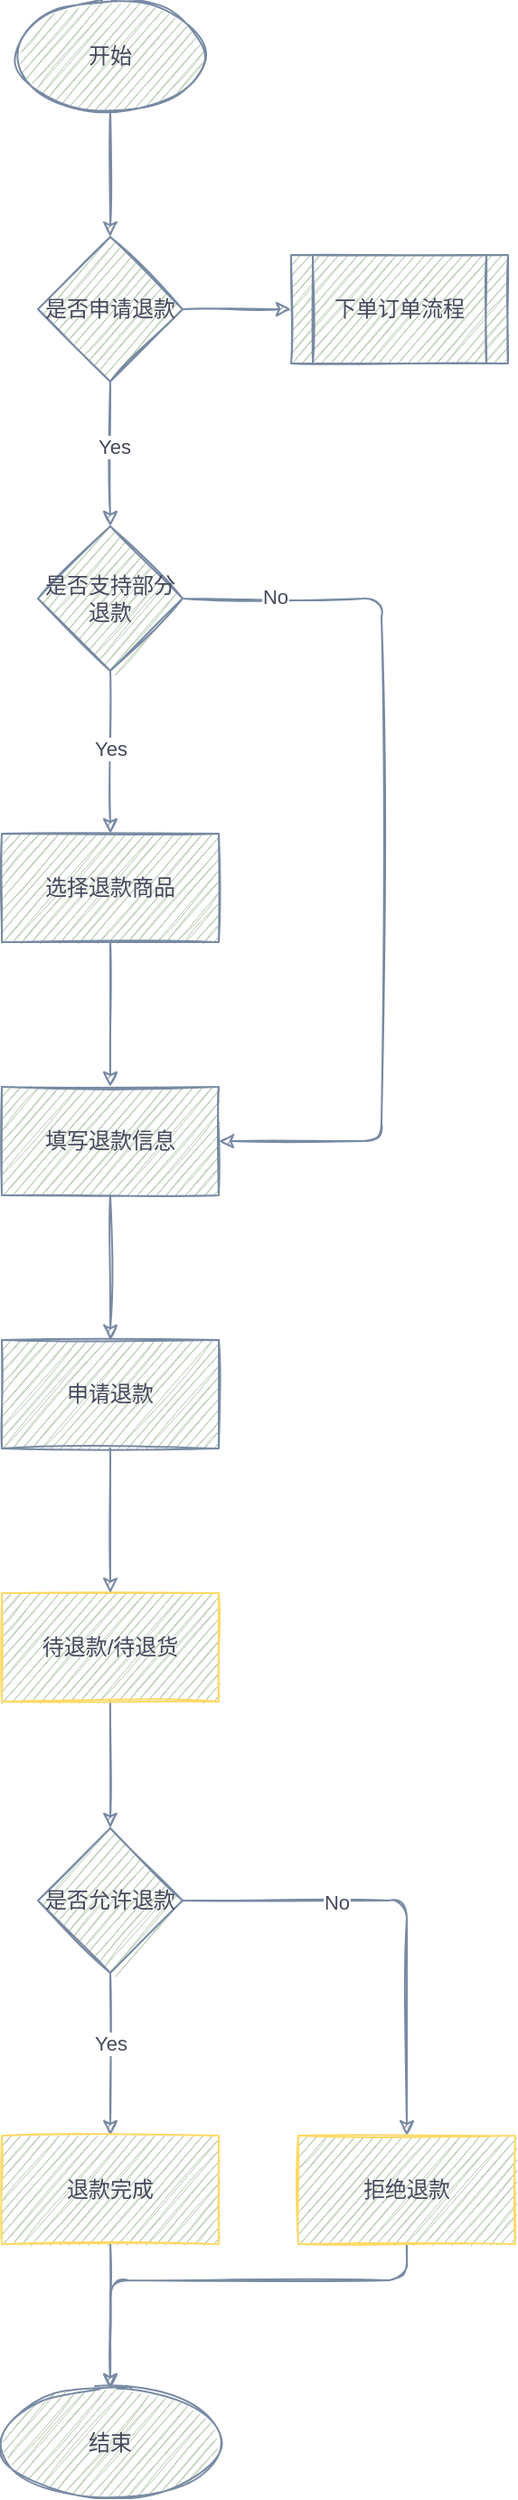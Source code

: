 <mxfile version="14.9.5" type="github">
  <diagram id="C5RBs43oDa-KdzZeNtuy" name="Page-1">
    <mxGraphModel dx="1006" dy="714" grid="1" gridSize="10" guides="1" tooltips="1" connect="1" arrows="1" fold="1" page="1" pageScale="1" pageWidth="827" pageHeight="1169" math="0" shadow="0">
      <root>
        <mxCell id="WIyWlLk6GJQsqaUBKTNV-0" />
        <mxCell id="WIyWlLk6GJQsqaUBKTNV-1" parent="WIyWlLk6GJQsqaUBKTNV-0" />
        <mxCell id="WgBCIIHCm31Wz0QGrdEG-2" value="" style="edgeStyle=orthogonalEdgeStyle;sketch=1;orthogonalLoop=1;jettySize=auto;html=1;rounded=1;strokeColor=#788AA3;" edge="1" parent="WIyWlLk6GJQsqaUBKTNV-1" source="WgBCIIHCm31Wz0QGrdEG-0" target="WgBCIIHCm31Wz0QGrdEG-1">
          <mxGeometry relative="1" as="geometry" />
        </mxCell>
        <mxCell id="WgBCIIHCm31Wz0QGrdEG-0" value="开始" style="strokeWidth=1;html=1;shape=mxgraph.flowchart.start_1;whiteSpace=wrap;sketch=1;fillColor=#B2C9AB;strokeColor=#788AA3;fontColor=#46495D;" vertex="1" parent="WIyWlLk6GJQsqaUBKTNV-1">
          <mxGeometry x="200" y="40" width="100" height="60" as="geometry" />
        </mxCell>
        <mxCell id="WgBCIIHCm31Wz0QGrdEG-6" value="" style="edgeStyle=orthogonalEdgeStyle;rounded=1;sketch=1;orthogonalLoop=1;jettySize=auto;html=1;fontColor=#46495D;strokeColor=#788AA3;" edge="1" parent="WIyWlLk6GJQsqaUBKTNV-1" source="WgBCIIHCm31Wz0QGrdEG-1" target="WgBCIIHCm31Wz0QGrdEG-5">
          <mxGeometry relative="1" as="geometry" />
        </mxCell>
        <mxCell id="WgBCIIHCm31Wz0QGrdEG-9" value="Yes" style="edgeLabel;html=1;align=center;verticalAlign=middle;resizable=0;points=[];fontColor=#46495D;" vertex="1" connectable="0" parent="WgBCIIHCm31Wz0QGrdEG-6">
          <mxGeometry x="-0.1" y="2" relative="1" as="geometry">
            <mxPoint as="offset" />
          </mxGeometry>
        </mxCell>
        <mxCell id="WgBCIIHCm31Wz0QGrdEG-12" value="" style="edgeStyle=orthogonalEdgeStyle;rounded=1;sketch=1;orthogonalLoop=1;jettySize=auto;html=1;fontColor=#46495D;strokeColor=#788AA3;" edge="1" parent="WIyWlLk6GJQsqaUBKTNV-1" source="WgBCIIHCm31Wz0QGrdEG-1" target="WgBCIIHCm31Wz0QGrdEG-11">
          <mxGeometry relative="1" as="geometry" />
        </mxCell>
        <mxCell id="WgBCIIHCm31Wz0QGrdEG-1" value="是否申请退款" style="rhombus;whiteSpace=wrap;html=1;strokeColor=#788AA3;strokeWidth=1;fillColor=#B2C9AB;sketch=1;fontColor=#46495D;" vertex="1" parent="WIyWlLk6GJQsqaUBKTNV-1">
          <mxGeometry x="210" y="170" width="80" height="80" as="geometry" />
        </mxCell>
        <mxCell id="WgBCIIHCm31Wz0QGrdEG-8" value="" style="edgeStyle=orthogonalEdgeStyle;rounded=1;sketch=1;orthogonalLoop=1;jettySize=auto;html=1;fontColor=#46495D;strokeColor=#788AA3;" edge="1" parent="WIyWlLk6GJQsqaUBKTNV-1" source="WgBCIIHCm31Wz0QGrdEG-5" target="WgBCIIHCm31Wz0QGrdEG-7">
          <mxGeometry relative="1" as="geometry" />
        </mxCell>
        <mxCell id="WgBCIIHCm31Wz0QGrdEG-10" value="Yes" style="edgeLabel;html=1;align=center;verticalAlign=middle;resizable=0;points=[];fontColor=#46495D;" vertex="1" connectable="0" parent="WgBCIIHCm31Wz0QGrdEG-8">
          <mxGeometry x="-0.044" relative="1" as="geometry">
            <mxPoint as="offset" />
          </mxGeometry>
        </mxCell>
        <mxCell id="WgBCIIHCm31Wz0QGrdEG-25" style="edgeStyle=orthogonalEdgeStyle;rounded=1;sketch=1;orthogonalLoop=1;jettySize=auto;html=1;entryX=1;entryY=0.5;entryDx=0;entryDy=0;fontColor=#46495D;strokeColor=#788AA3;" edge="1" parent="WIyWlLk6GJQsqaUBKTNV-1" source="WgBCIIHCm31Wz0QGrdEG-5" target="WgBCIIHCm31Wz0QGrdEG-13">
          <mxGeometry relative="1" as="geometry">
            <Array as="points">
              <mxPoint x="400" y="370" />
              <mxPoint x="400" y="670" />
            </Array>
          </mxGeometry>
        </mxCell>
        <mxCell id="WgBCIIHCm31Wz0QGrdEG-26" value="No" style="edgeLabel;html=1;align=center;verticalAlign=middle;resizable=0;points=[];fontColor=#46495D;" vertex="1" connectable="0" parent="WgBCIIHCm31Wz0QGrdEG-25">
          <mxGeometry x="-0.796" y="1" relative="1" as="geometry">
            <mxPoint as="offset" />
          </mxGeometry>
        </mxCell>
        <mxCell id="WgBCIIHCm31Wz0QGrdEG-5" value="是否支持部分退款" style="rhombus;whiteSpace=wrap;html=1;strokeColor=#788AA3;strokeWidth=1;fillColor=#B2C9AB;sketch=1;fontColor=#46495D;" vertex="1" parent="WIyWlLk6GJQsqaUBKTNV-1">
          <mxGeometry x="210" y="330" width="80" height="80" as="geometry" />
        </mxCell>
        <mxCell id="WgBCIIHCm31Wz0QGrdEG-14" value="" style="edgeStyle=orthogonalEdgeStyle;rounded=1;sketch=1;orthogonalLoop=1;jettySize=auto;html=1;fontColor=#46495D;strokeColor=#788AA3;" edge="1" parent="WIyWlLk6GJQsqaUBKTNV-1" source="WgBCIIHCm31Wz0QGrdEG-7" target="WgBCIIHCm31Wz0QGrdEG-13">
          <mxGeometry relative="1" as="geometry" />
        </mxCell>
        <mxCell id="WgBCIIHCm31Wz0QGrdEG-7" value="选择退款商品" style="whiteSpace=wrap;html=1;fontColor=#46495D;strokeColor=#788AA3;strokeWidth=1;fillColor=#B2C9AB;sketch=1;" vertex="1" parent="WIyWlLk6GJQsqaUBKTNV-1">
          <mxGeometry x="190" y="500" width="120" height="60" as="geometry" />
        </mxCell>
        <mxCell id="WgBCIIHCm31Wz0QGrdEG-11" value="下单订单流程" style="shape=process;whiteSpace=wrap;html=1;backgroundOutline=1;fontColor=#46495D;strokeColor=#788AA3;strokeWidth=1;fillColor=#B2C9AB;sketch=1;" vertex="1" parent="WIyWlLk6GJQsqaUBKTNV-1">
          <mxGeometry x="350" y="180" width="120" height="60" as="geometry" />
        </mxCell>
        <mxCell id="WgBCIIHCm31Wz0QGrdEG-28" value="" style="edgeStyle=orthogonalEdgeStyle;rounded=1;sketch=1;orthogonalLoop=1;jettySize=auto;html=1;fontColor=#46495D;strokeColor=#788AA3;" edge="1" parent="WIyWlLk6GJQsqaUBKTNV-1" source="WgBCIIHCm31Wz0QGrdEG-13" target="WgBCIIHCm31Wz0QGrdEG-27">
          <mxGeometry relative="1" as="geometry" />
        </mxCell>
        <mxCell id="WgBCIIHCm31Wz0QGrdEG-13" value="填写退款信息" style="whiteSpace=wrap;html=1;fontColor=#46495D;strokeColor=#788AA3;strokeWidth=1;fillColor=#B2C9AB;sketch=1;" vertex="1" parent="WIyWlLk6GJQsqaUBKTNV-1">
          <mxGeometry x="190" y="640" width="120" height="60" as="geometry" />
        </mxCell>
        <mxCell id="WgBCIIHCm31Wz0QGrdEG-18" value="" style="edgeStyle=orthogonalEdgeStyle;rounded=1;sketch=1;orthogonalLoop=1;jettySize=auto;html=1;fontColor=#46495D;strokeColor=#788AA3;" edge="1" parent="WIyWlLk6GJQsqaUBKTNV-1" source="WgBCIIHCm31Wz0QGrdEG-15" target="WgBCIIHCm31Wz0QGrdEG-17">
          <mxGeometry relative="1" as="geometry" />
        </mxCell>
        <mxCell id="WgBCIIHCm31Wz0QGrdEG-15" value="待退款/待退货" style="whiteSpace=wrap;html=1;fontColor=#46495D;strokeWidth=1;fillColor=#B2C9AB;sketch=1;strokeColor=#FFD966;" vertex="1" parent="WIyWlLk6GJQsqaUBKTNV-1">
          <mxGeometry x="190" y="920" width="120" height="60" as="geometry" />
        </mxCell>
        <mxCell id="WgBCIIHCm31Wz0QGrdEG-20" value="" style="edgeStyle=orthogonalEdgeStyle;rounded=1;sketch=1;orthogonalLoop=1;jettySize=auto;html=1;fontColor=#46495D;strokeColor=#788AA3;" edge="1" parent="WIyWlLk6GJQsqaUBKTNV-1" source="WgBCIIHCm31Wz0QGrdEG-17" target="WgBCIIHCm31Wz0QGrdEG-19">
          <mxGeometry relative="1" as="geometry" />
        </mxCell>
        <mxCell id="WgBCIIHCm31Wz0QGrdEG-21" value="Yes" style="edgeLabel;html=1;align=center;verticalAlign=middle;resizable=0;points=[];fontColor=#46495D;" vertex="1" connectable="0" parent="WgBCIIHCm31Wz0QGrdEG-20">
          <mxGeometry x="-0.133" relative="1" as="geometry">
            <mxPoint as="offset" />
          </mxGeometry>
        </mxCell>
        <mxCell id="WgBCIIHCm31Wz0QGrdEG-23" value="" style="edgeStyle=orthogonalEdgeStyle;rounded=1;sketch=1;orthogonalLoop=1;jettySize=auto;html=1;fontColor=#46495D;strokeColor=#788AA3;" edge="1" parent="WIyWlLk6GJQsqaUBKTNV-1" source="WgBCIIHCm31Wz0QGrdEG-17" target="WgBCIIHCm31Wz0QGrdEG-22">
          <mxGeometry relative="1" as="geometry" />
        </mxCell>
        <mxCell id="WgBCIIHCm31Wz0QGrdEG-24" value="No" style="edgeLabel;html=1;align=center;verticalAlign=middle;resizable=0;points=[];fontColor=#46495D;" vertex="1" connectable="0" parent="WgBCIIHCm31Wz0QGrdEG-23">
          <mxGeometry x="-0.333" y="-1" relative="1" as="geometry">
            <mxPoint as="offset" />
          </mxGeometry>
        </mxCell>
        <mxCell id="WgBCIIHCm31Wz0QGrdEG-17" value="是否允许退款" style="rhombus;whiteSpace=wrap;html=1;fontColor=#46495D;strokeColor=#788AA3;strokeWidth=1;fillColor=#B2C9AB;sketch=1;" vertex="1" parent="WIyWlLk6GJQsqaUBKTNV-1">
          <mxGeometry x="210" y="1050" width="80" height="80" as="geometry" />
        </mxCell>
        <mxCell id="WgBCIIHCm31Wz0QGrdEG-31" value="" style="edgeStyle=orthogonalEdgeStyle;rounded=1;sketch=1;orthogonalLoop=1;jettySize=auto;html=1;fontColor=#46495D;strokeColor=#788AA3;" edge="1" parent="WIyWlLk6GJQsqaUBKTNV-1" source="WgBCIIHCm31Wz0QGrdEG-19" target="WgBCIIHCm31Wz0QGrdEG-30">
          <mxGeometry relative="1" as="geometry" />
        </mxCell>
        <mxCell id="WgBCIIHCm31Wz0QGrdEG-19" value="退款完成" style="whiteSpace=wrap;html=1;fontColor=#46495D;strokeWidth=1;fillColor=#B2C9AB;sketch=1;strokeColor=#FFD966;" vertex="1" parent="WIyWlLk6GJQsqaUBKTNV-1">
          <mxGeometry x="190" y="1220" width="120" height="60" as="geometry" />
        </mxCell>
        <mxCell id="WgBCIIHCm31Wz0QGrdEG-32" style="edgeStyle=orthogonalEdgeStyle;rounded=1;sketch=1;orthogonalLoop=1;jettySize=auto;html=1;entryX=0.5;entryY=0;entryDx=0;entryDy=0;fontColor=#46495D;strokeColor=#788AA3;" edge="1" parent="WIyWlLk6GJQsqaUBKTNV-1" source="WgBCIIHCm31Wz0QGrdEG-22" target="WgBCIIHCm31Wz0QGrdEG-30">
          <mxGeometry relative="1" as="geometry">
            <Array as="points">
              <mxPoint x="414" y="1300" />
              <mxPoint x="250" y="1300" />
            </Array>
          </mxGeometry>
        </mxCell>
        <mxCell id="WgBCIIHCm31Wz0QGrdEG-22" value="拒绝退款" style="whiteSpace=wrap;html=1;fontColor=#46495D;strokeWidth=1;fillColor=#B2C9AB;sketch=1;strokeColor=#FFD966;" vertex="1" parent="WIyWlLk6GJQsqaUBKTNV-1">
          <mxGeometry x="354" y="1220" width="120" height="60" as="geometry" />
        </mxCell>
        <mxCell id="WgBCIIHCm31Wz0QGrdEG-29" style="edgeStyle=orthogonalEdgeStyle;rounded=1;sketch=1;orthogonalLoop=1;jettySize=auto;html=1;fontColor=#46495D;strokeColor=#788AA3;" edge="1" parent="WIyWlLk6GJQsqaUBKTNV-1" source="WgBCIIHCm31Wz0QGrdEG-27" target="WgBCIIHCm31Wz0QGrdEG-15">
          <mxGeometry relative="1" as="geometry" />
        </mxCell>
        <mxCell id="WgBCIIHCm31Wz0QGrdEG-27" value="申请退款" style="whiteSpace=wrap;html=1;fontColor=#46495D;strokeColor=#788AA3;strokeWidth=1;fillColor=#B2C9AB;sketch=1;" vertex="1" parent="WIyWlLk6GJQsqaUBKTNV-1">
          <mxGeometry x="190" y="780" width="120" height="60" as="geometry" />
        </mxCell>
        <mxCell id="WgBCIIHCm31Wz0QGrdEG-30" value="结束" style="ellipse;whiteSpace=wrap;html=1;fontColor=#46495D;strokeColor=#788AA3;strokeWidth=1;fillColor=#B2C9AB;sketch=1;" vertex="1" parent="WIyWlLk6GJQsqaUBKTNV-1">
          <mxGeometry x="190" y="1360" width="120" height="60" as="geometry" />
        </mxCell>
      </root>
    </mxGraphModel>
  </diagram>
</mxfile>
